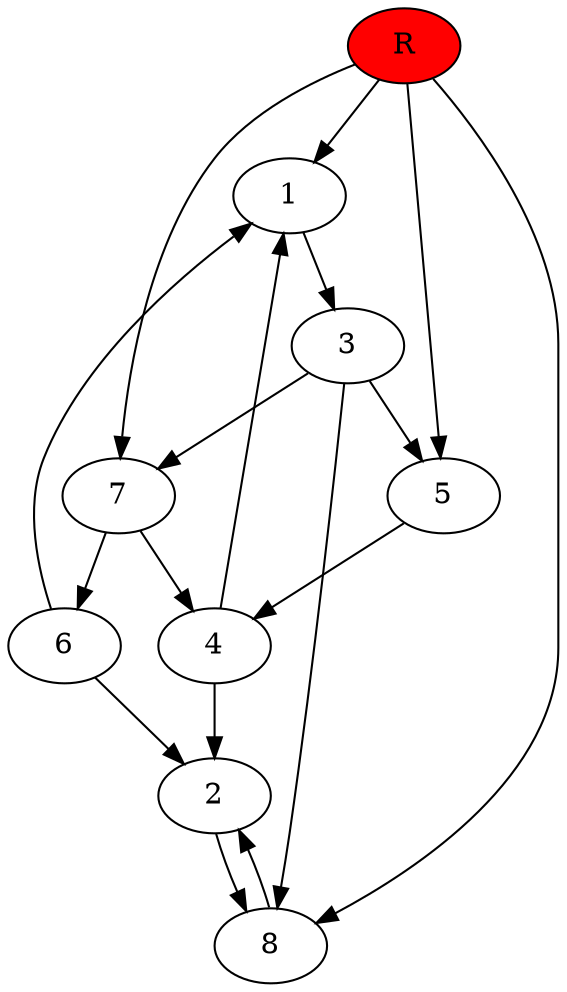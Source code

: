 digraph prb11588 {
	1
	2
	3
	4
	5
	6
	7
	8
	R [fillcolor="#ff0000" style=filled]
	1 -> 3
	2 -> 8
	3 -> 5
	3 -> 7
	3 -> 8
	4 -> 1
	4 -> 2
	5 -> 4
	6 -> 1
	6 -> 2
	7 -> 4
	7 -> 6
	8 -> 2
	R -> 1
	R -> 5
	R -> 7
	R -> 8
}
